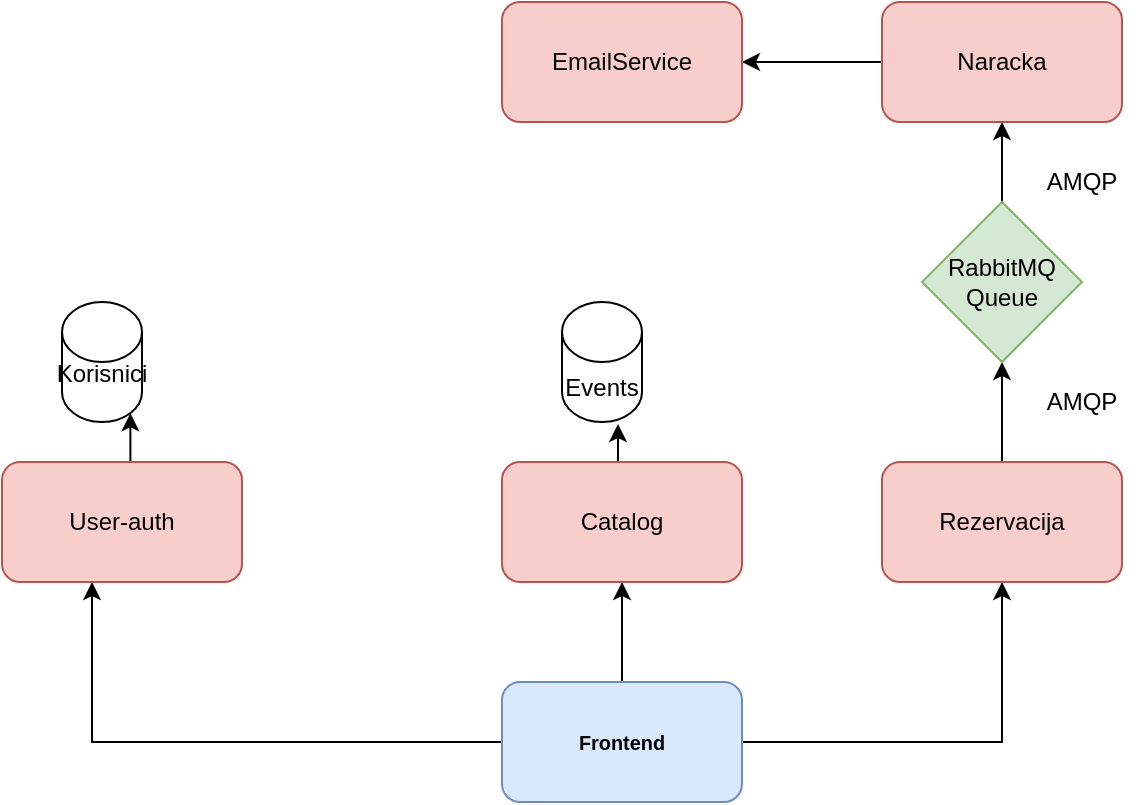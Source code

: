 <mxfile version="13.7.5" type="device"><diagram id="jw1wX8yGUv6tKkth3xdY" name="Page-1"><mxGraphModel dx="868" dy="442" grid="1" gridSize="10" guides="1" tooltips="1" connect="1" arrows="1" fold="1" page="1" pageScale="1" pageWidth="850" pageHeight="1100" math="0" shadow="0"><root><mxCell id="0"/><mxCell id="1" parent="0"/><mxCell id="_OAHynUr1JPQ5fs60KF--12" style="edgeStyle=orthogonalEdgeStyle;rounded=0;orthogonalLoop=1;jettySize=auto;html=1;exitX=0.5;exitY=0;exitDx=0;exitDy=0;entryX=0.5;entryY=1;entryDx=0;entryDy=0;" edge="1" parent="1" source="_OAHynUr1JPQ5fs60KF--1" target="_OAHynUr1JPQ5fs60KF--4"><mxGeometry relative="1" as="geometry"/></mxCell><mxCell id="_OAHynUr1JPQ5fs60KF--13" style="edgeStyle=orthogonalEdgeStyle;rounded=0;orthogonalLoop=1;jettySize=auto;html=1;exitX=0;exitY=0.5;exitDx=0;exitDy=0;entryX=0.375;entryY=1;entryDx=0;entryDy=0;entryPerimeter=0;" edge="1" parent="1" source="_OAHynUr1JPQ5fs60KF--1" target="_OAHynUr1JPQ5fs60KF--2"><mxGeometry relative="1" as="geometry"><mxPoint x="120" y="400" as="targetPoint"/></mxGeometry></mxCell><mxCell id="_OAHynUr1JPQ5fs60KF--14" style="edgeStyle=orthogonalEdgeStyle;rounded=0;orthogonalLoop=1;jettySize=auto;html=1;" edge="1" parent="1" source="_OAHynUr1JPQ5fs60KF--1" target="_OAHynUr1JPQ5fs60KF--7"><mxGeometry relative="1" as="geometry"/></mxCell><mxCell id="_OAHynUr1JPQ5fs60KF--1" value="&lt;div&gt;&lt;h5&gt;Frontend&lt;/h5&gt;&lt;/div&gt;" style="rounded=1;whiteSpace=wrap;html=1;fillColor=#dae8fc;strokeColor=#6c8ebf;" vertex="1" parent="1"><mxGeometry x="330" y="370" width="120" height="60" as="geometry"/></mxCell><mxCell id="_OAHynUr1JPQ5fs60KF--19" style="edgeStyle=orthogonalEdgeStyle;rounded=0;orthogonalLoop=1;jettySize=auto;html=1;exitX=0.5;exitY=0;exitDx=0;exitDy=0;entryX=0.855;entryY=1;entryDx=0;entryDy=-4.35;entryPerimeter=0;" edge="1" parent="1" source="_OAHynUr1JPQ5fs60KF--2" target="_OAHynUr1JPQ5fs60KF--3"><mxGeometry relative="1" as="geometry"/></mxCell><mxCell id="_OAHynUr1JPQ5fs60KF--2" value="User-auth" style="rounded=1;whiteSpace=wrap;html=1;fillColor=#f8cecc;strokeColor=#b85450;" vertex="1" parent="1"><mxGeometry x="80" y="260" width="120" height="60" as="geometry"/></mxCell><mxCell id="_OAHynUr1JPQ5fs60KF--3" value="&lt;div&gt;Korisnici&lt;/div&gt;&lt;div&gt;&lt;br&gt;&lt;/div&gt;" style="shape=cylinder3;whiteSpace=wrap;html=1;boundedLbl=1;backgroundOutline=1;size=15;" vertex="1" parent="1"><mxGeometry x="110" y="180" width="40" height="60" as="geometry"/></mxCell><mxCell id="_OAHynUr1JPQ5fs60KF--18" style="edgeStyle=orthogonalEdgeStyle;rounded=0;orthogonalLoop=1;jettySize=auto;html=1;exitX=0.5;exitY=0;exitDx=0;exitDy=0;entryX=0.7;entryY=1.017;entryDx=0;entryDy=0;entryPerimeter=0;" edge="1" parent="1" source="_OAHynUr1JPQ5fs60KF--4" target="_OAHynUr1JPQ5fs60KF--6"><mxGeometry relative="1" as="geometry"/></mxCell><mxCell id="_OAHynUr1JPQ5fs60KF--4" value="Catalog" style="rounded=1;whiteSpace=wrap;html=1;fillColor=#f8cecc;strokeColor=#b85450;" vertex="1" parent="1"><mxGeometry x="330" y="260" width="120" height="60" as="geometry"/></mxCell><mxCell id="_OAHynUr1JPQ5fs60KF--6" value="Events" style="shape=cylinder3;whiteSpace=wrap;html=1;boundedLbl=1;backgroundOutline=1;size=15;" vertex="1" parent="1"><mxGeometry x="360" y="180" width="40" height="60" as="geometry"/></mxCell><mxCell id="_OAHynUr1JPQ5fs60KF--15" style="edgeStyle=orthogonalEdgeStyle;rounded=0;orthogonalLoop=1;jettySize=auto;html=1;exitX=0.5;exitY=0;exitDx=0;exitDy=0;entryX=0.5;entryY=1;entryDx=0;entryDy=0;" edge="1" parent="1" source="_OAHynUr1JPQ5fs60KF--7" target="_OAHynUr1JPQ5fs60KF--8"><mxGeometry relative="1" as="geometry"/></mxCell><mxCell id="_OAHynUr1JPQ5fs60KF--7" value="Rezervacija" style="rounded=1;whiteSpace=wrap;html=1;fillColor=#f8cecc;strokeColor=#b85450;" vertex="1" parent="1"><mxGeometry x="520" y="260" width="120" height="60" as="geometry"/></mxCell><mxCell id="_OAHynUr1JPQ5fs60KF--16" style="edgeStyle=orthogonalEdgeStyle;rounded=0;orthogonalLoop=1;jettySize=auto;html=1;exitX=0.5;exitY=0;exitDx=0;exitDy=0;entryX=0.5;entryY=1;entryDx=0;entryDy=0;" edge="1" parent="1" source="_OAHynUr1JPQ5fs60KF--8" target="_OAHynUr1JPQ5fs60KF--9"><mxGeometry relative="1" as="geometry"/></mxCell><mxCell id="_OAHynUr1JPQ5fs60KF--8" value="&lt;blockquote&gt;RabbitMQ Queue&lt;br&gt;&lt;/blockquote&gt;" style="rhombus;whiteSpace=wrap;html=1;fillColor=#d5e8d4;strokeColor=#82b366;" vertex="1" parent="1"><mxGeometry x="540" y="130" width="80" height="80" as="geometry"/></mxCell><mxCell id="_OAHynUr1JPQ5fs60KF--17" style="edgeStyle=orthogonalEdgeStyle;rounded=0;orthogonalLoop=1;jettySize=auto;html=1;exitX=0;exitY=0.5;exitDx=0;exitDy=0;entryX=1;entryY=0.5;entryDx=0;entryDy=0;" edge="1" parent="1" source="_OAHynUr1JPQ5fs60KF--9" target="_OAHynUr1JPQ5fs60KF--10"><mxGeometry relative="1" as="geometry"/></mxCell><mxCell id="_OAHynUr1JPQ5fs60KF--9" value="Naracka" style="rounded=1;whiteSpace=wrap;html=1;fillColor=#f8cecc;strokeColor=#b85450;" vertex="1" parent="1"><mxGeometry x="520" y="30" width="120" height="60" as="geometry"/></mxCell><mxCell id="_OAHynUr1JPQ5fs60KF--10" value="EmailService" style="rounded=1;whiteSpace=wrap;html=1;fillColor=#f8cecc;strokeColor=#b85450;" vertex="1" parent="1"><mxGeometry x="330" y="30" width="120" height="60" as="geometry"/></mxCell><mxCell id="_OAHynUr1JPQ5fs60KF--20" value="&lt;div&gt;AMQP&lt;/div&gt;" style="text;html=1;strokeColor=none;fillColor=none;align=center;verticalAlign=middle;whiteSpace=wrap;rounded=0;" vertex="1" parent="1"><mxGeometry x="600" y="220" width="40" height="20" as="geometry"/></mxCell><mxCell id="_OAHynUr1JPQ5fs60KF--21" value="&lt;div&gt;AMQP&lt;/div&gt;" style="text;html=1;strokeColor=none;fillColor=none;align=center;verticalAlign=middle;whiteSpace=wrap;rounded=0;" vertex="1" parent="1"><mxGeometry x="600" y="110" width="40" height="20" as="geometry"/></mxCell></root></mxGraphModel></diagram></mxfile>